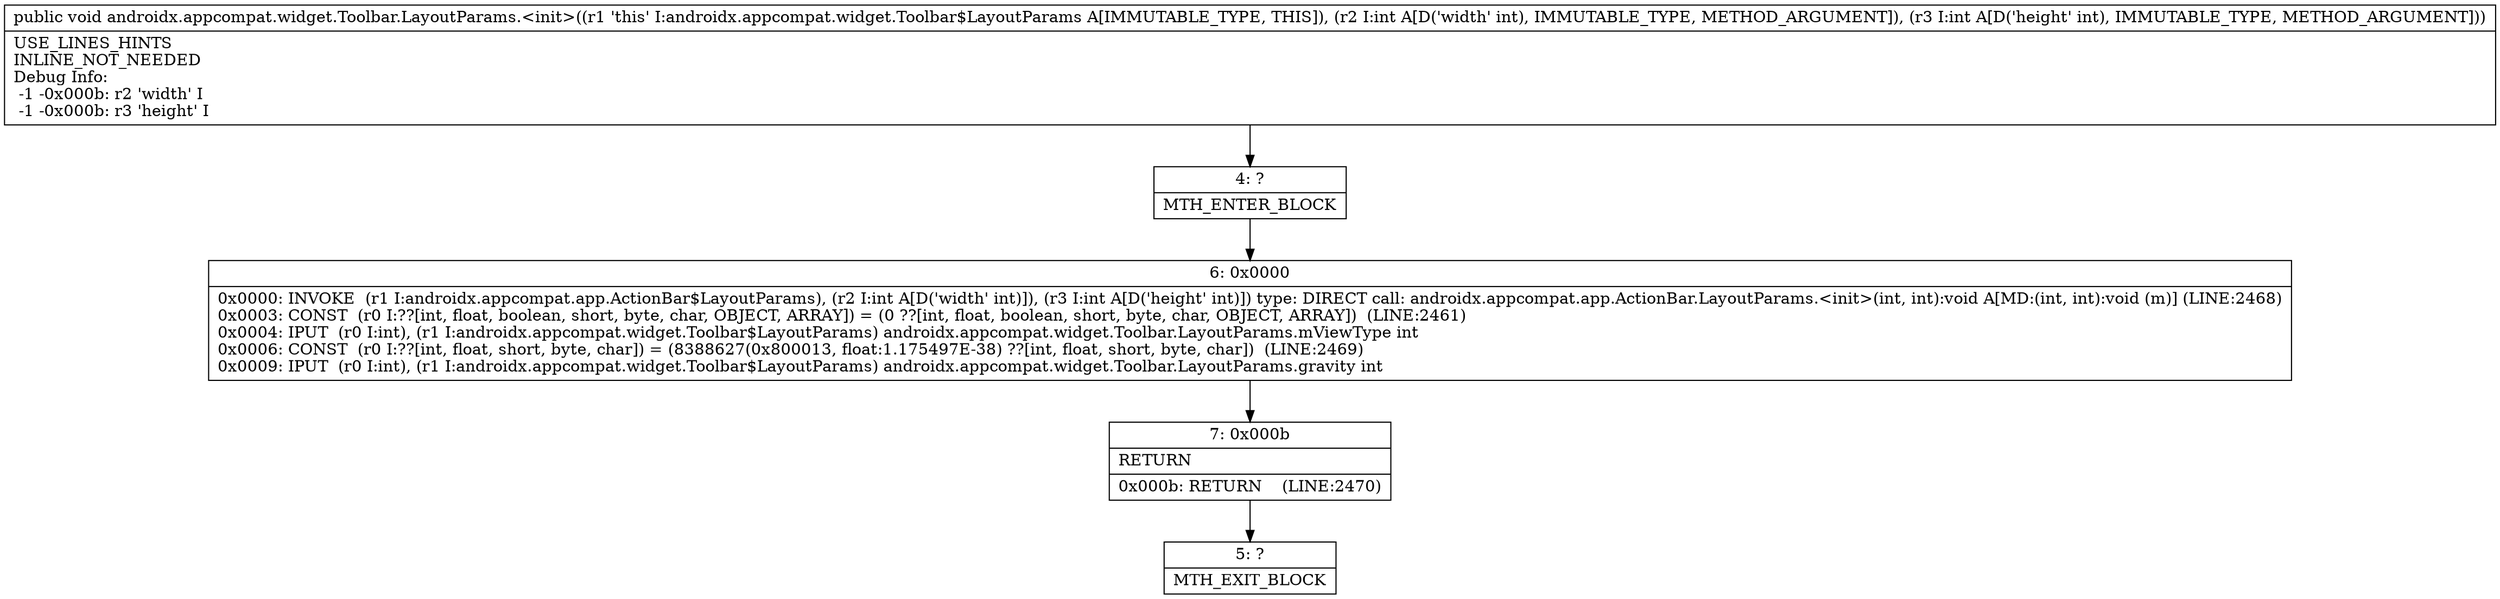 digraph "CFG forandroidx.appcompat.widget.Toolbar.LayoutParams.\<init\>(II)V" {
Node_4 [shape=record,label="{4\:\ ?|MTH_ENTER_BLOCK\l}"];
Node_6 [shape=record,label="{6\:\ 0x0000|0x0000: INVOKE  (r1 I:androidx.appcompat.app.ActionBar$LayoutParams), (r2 I:int A[D('width' int)]), (r3 I:int A[D('height' int)]) type: DIRECT call: androidx.appcompat.app.ActionBar.LayoutParams.\<init\>(int, int):void A[MD:(int, int):void (m)] (LINE:2468)\l0x0003: CONST  (r0 I:??[int, float, boolean, short, byte, char, OBJECT, ARRAY]) = (0 ??[int, float, boolean, short, byte, char, OBJECT, ARRAY])  (LINE:2461)\l0x0004: IPUT  (r0 I:int), (r1 I:androidx.appcompat.widget.Toolbar$LayoutParams) androidx.appcompat.widget.Toolbar.LayoutParams.mViewType int \l0x0006: CONST  (r0 I:??[int, float, short, byte, char]) = (8388627(0x800013, float:1.175497E\-38) ??[int, float, short, byte, char])  (LINE:2469)\l0x0009: IPUT  (r0 I:int), (r1 I:androidx.appcompat.widget.Toolbar$LayoutParams) androidx.appcompat.widget.Toolbar.LayoutParams.gravity int \l}"];
Node_7 [shape=record,label="{7\:\ 0x000b|RETURN\l|0x000b: RETURN    (LINE:2470)\l}"];
Node_5 [shape=record,label="{5\:\ ?|MTH_EXIT_BLOCK\l}"];
MethodNode[shape=record,label="{public void androidx.appcompat.widget.Toolbar.LayoutParams.\<init\>((r1 'this' I:androidx.appcompat.widget.Toolbar$LayoutParams A[IMMUTABLE_TYPE, THIS]), (r2 I:int A[D('width' int), IMMUTABLE_TYPE, METHOD_ARGUMENT]), (r3 I:int A[D('height' int), IMMUTABLE_TYPE, METHOD_ARGUMENT]))  | USE_LINES_HINTS\lINLINE_NOT_NEEDED\lDebug Info:\l  \-1 \-0x000b: r2 'width' I\l  \-1 \-0x000b: r3 'height' I\l}"];
MethodNode -> Node_4;Node_4 -> Node_6;
Node_6 -> Node_7;
Node_7 -> Node_5;
}

